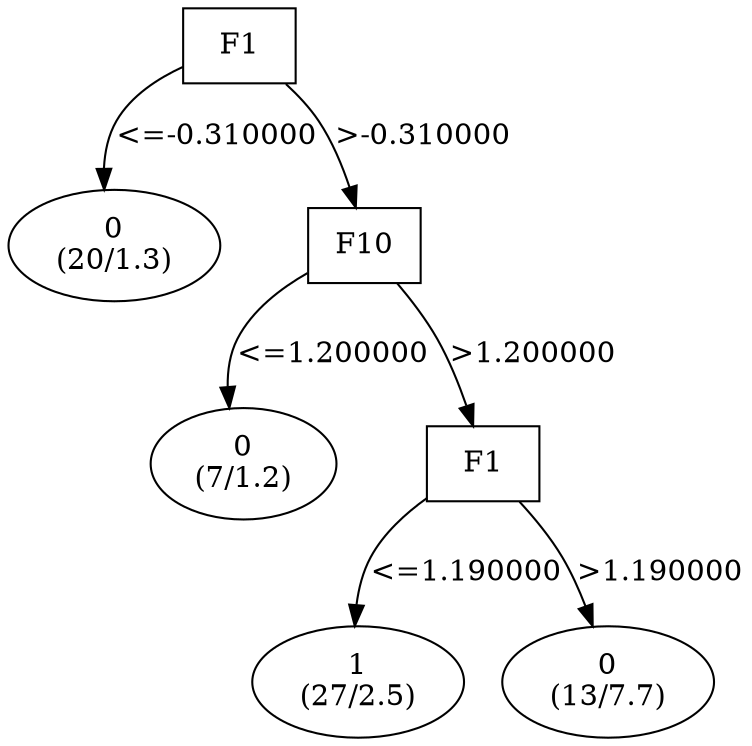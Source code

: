 digraph YaDT {
n0 [ shape=box, label="F1\n"]
n0 -> n1 [label="<=-0.310000"]
n1 [ shape=ellipse, label="0\n(20/1.3)"]
n0 -> n2 [label=">-0.310000"]
n2 [ shape=box, label="F10\n"]
n2 -> n3 [label="<=1.200000"]
n3 [ shape=ellipse, label="0\n(7/1.2)"]
n2 -> n4 [label=">1.200000"]
n4 [ shape=box, label="F1\n"]
n4 -> n5 [label="<=1.190000"]
n5 [ shape=ellipse, label="1\n(27/2.5)"]
n4 -> n6 [label=">1.190000"]
n6 [ shape=ellipse, label="0\n(13/7.7)"]
}
